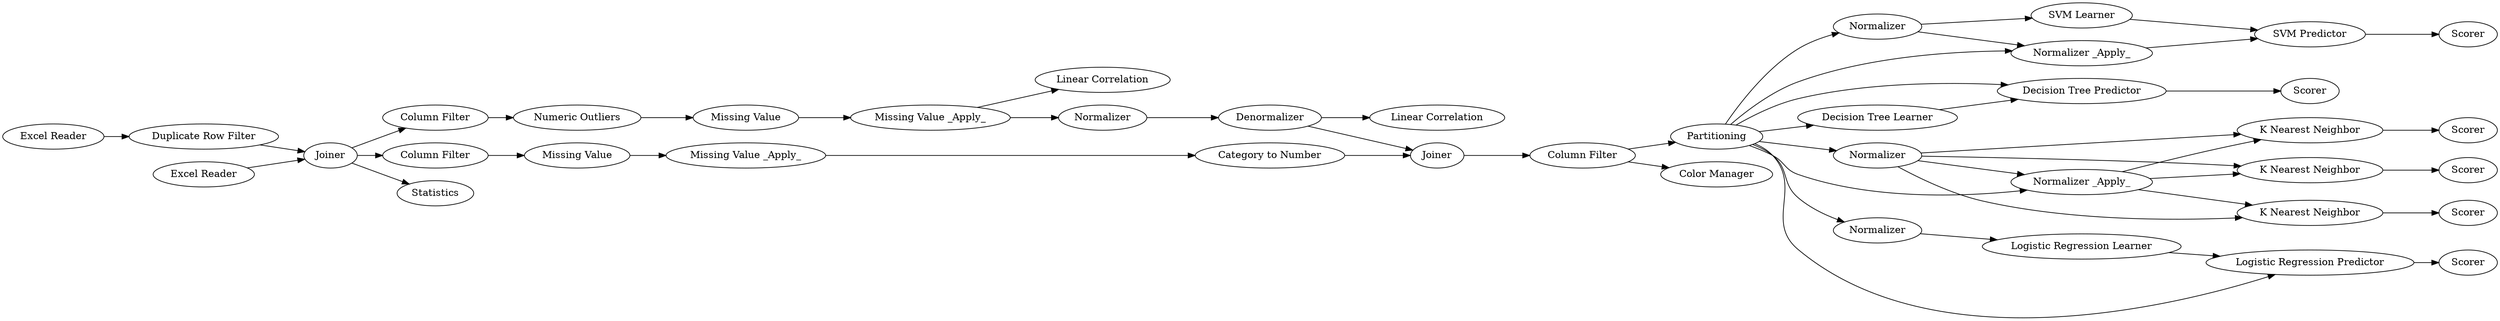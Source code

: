 digraph {
	1651 -> 1654
	1720 -> 1721
	5 -> 4
	1707 -> 1658
	1714 -> 1718
	4 -> 1650
	1708 -> 1710
	1728 -> 5
	4 -> 1726
	1664 -> 1665
	1720 -> 1722
	1708 -> 1712
	1722 -> 1723
	1723 -> 1727
	1708 -> 1721
	1715 -> 1717
	1721 -> 1723
	1712 -> 1714
	1729 -> 4
	1708 -> 1711
	1656 -> 1658
	4 -> 1651
	1709 -> 1710
	1706 -> 1707
	1713 -> 1714
	9 -> 1708
	1716 -> 1719
	1708 -> 1720
	1712 -> 1715
	1658 -> 9
	1712 -> 1713
	1712 -> 1716
	1708 -> 6
	1663 -> 1656
	6 -> 7
	1707 -> 1672
	3 -> 6
	1665 -> 1706
	1710 -> 8
	1711 -> 3
	1665 -> 1725
	1708 -> 1709
	1713 -> 1715
	1662 -> 1663
	1654 -> 1664
	1713 -> 1716
	9 -> 10
	1650 -> 1662
	1708 -> 1713
	1663 [label="Missing Value _Apply_"]
	1717 [label=Scorer]
	7 [label=Scorer]
	1711 [label=Normalizer]
	9 [label="Column Filter"]
	1718 [label=Scorer]
	1712 [label=Normalizer]
	1710 [label="Decision Tree Predictor"]
	1672 [label="Linear Correlation"]
	8 [label=Scorer]
	3 [label="Logistic Regression Learner"]
	1709 [label="Decision Tree Learner"]
	1651 [label="Column Filter"]
	1708 [label=Partitioning]
	1723 [label="SVM Predictor"]
	1720 [label=Normalizer]
	1715 [label="K Nearest Neighbor"]
	1662 [label="Missing Value"]
	6 [label="Logistic Regression Predictor"]
	1725 [label="Linear Correlation"]
	1664 [label="Missing Value"]
	1714 [label="K Nearest Neighbor"]
	10 [label="Color Manager"]
	1729 [label="Excel Reader"]
	1654 [label="Numeric Outliers"]
	1665 [label="Missing Value _Apply_"]
	1726 [label=Statistics]
	4 [label=Joiner]
	1722 [label="SVM Learner"]
	1721 [label="Normalizer _Apply_"]
	1728 [label="Excel Reader"]
	1716 [label="K Nearest Neighbor"]
	1727 [label=Scorer]
	5 [label="Duplicate Row Filter"]
	1719 [label=Scorer]
	1713 [label="Normalizer _Apply_"]
	1650 [label="Column Filter"]
	1658 [label=Joiner]
	1707 [label=Denormalizer]
	1656 [label="Category to Number"]
	1706 [label=Normalizer]
	rankdir=LR
}

